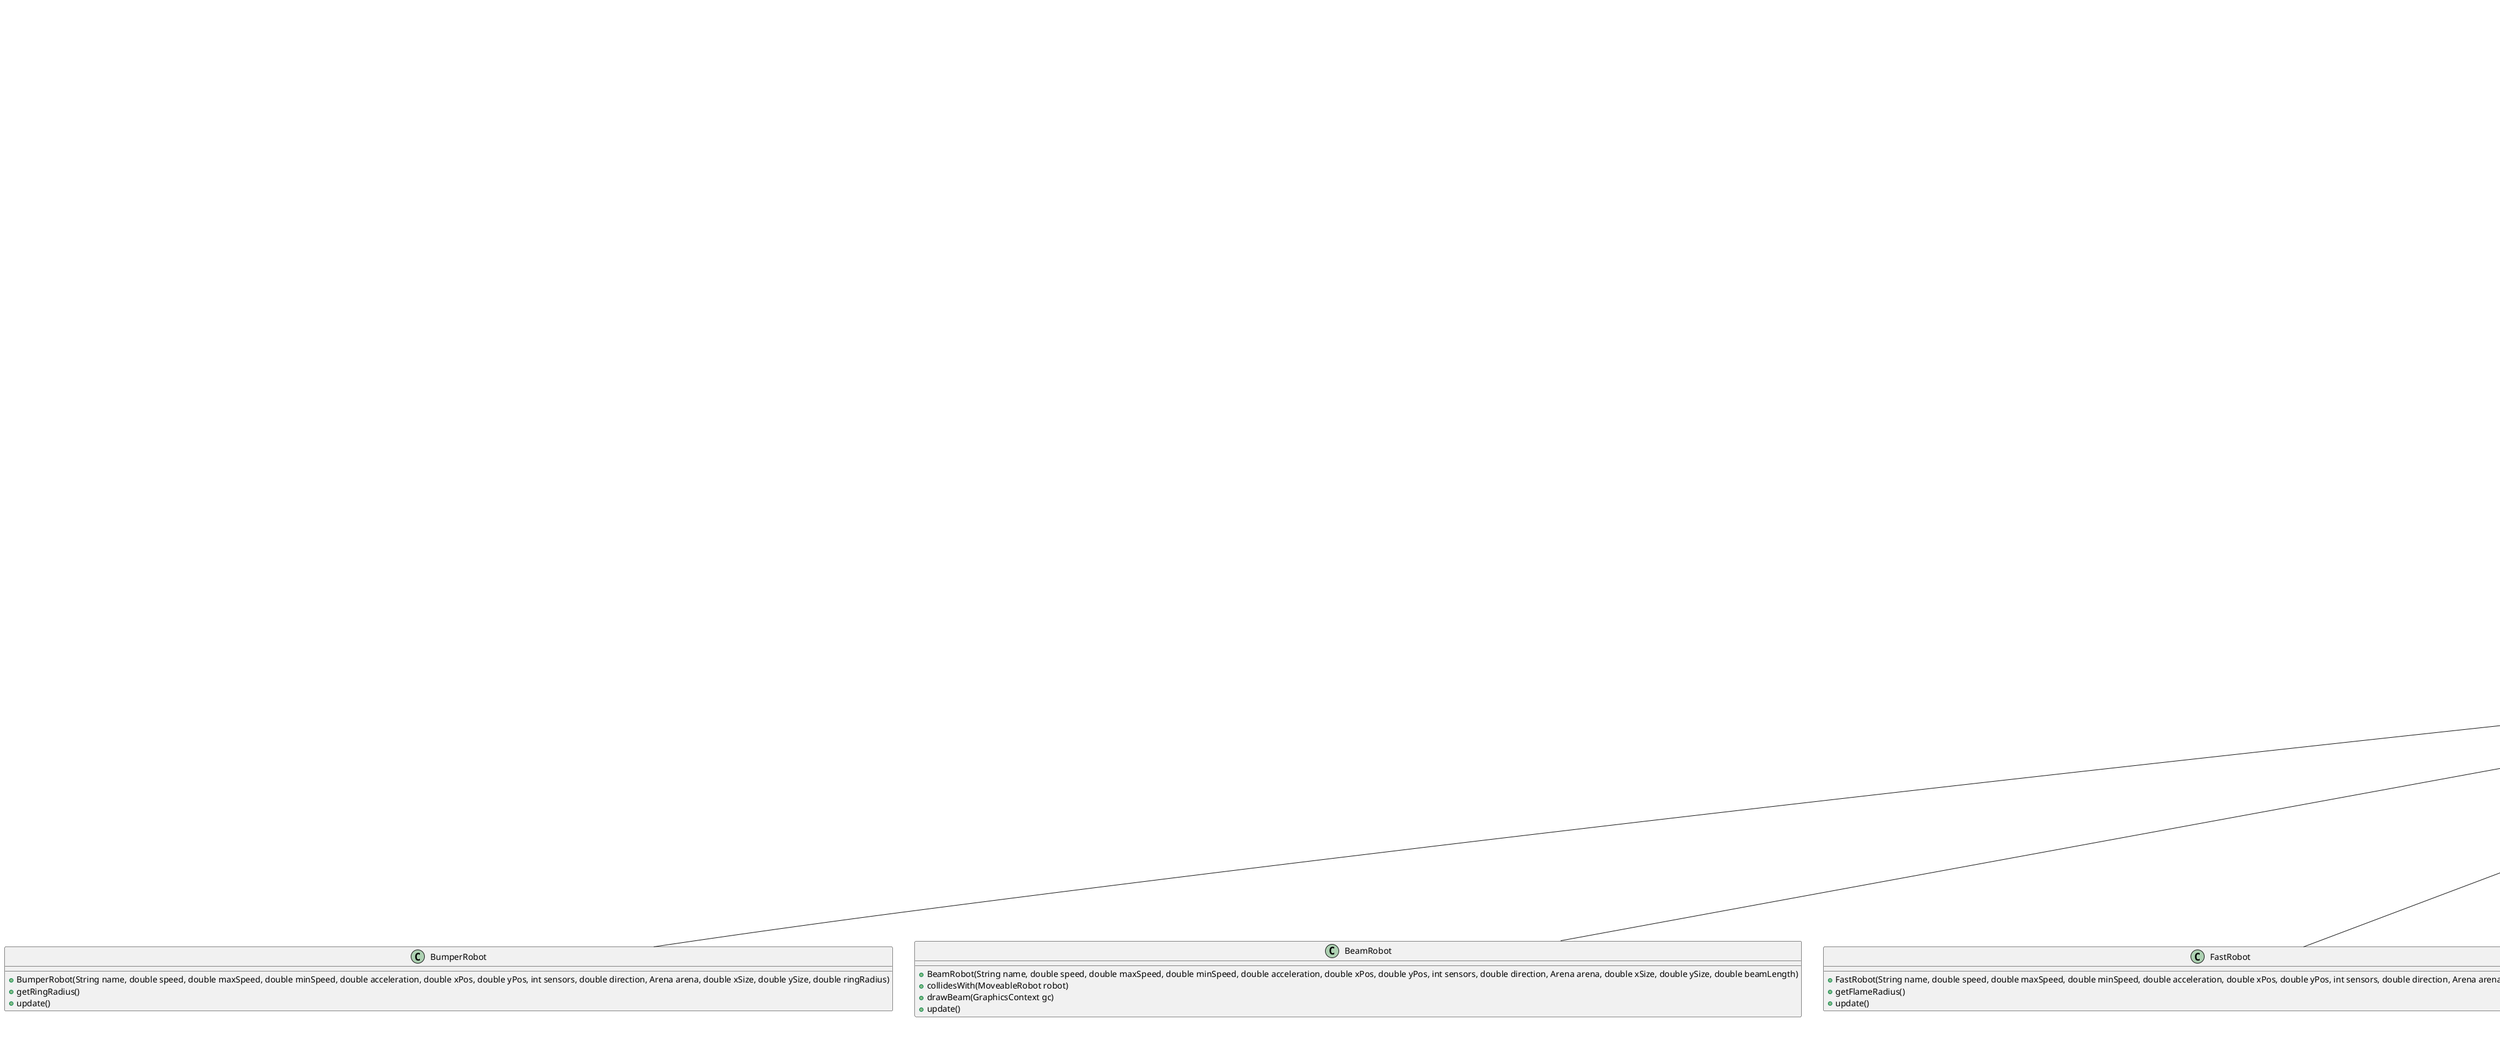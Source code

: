 @startuml
'https://plantuml.com/class-diagram

' Define classes
class Robot {
  - String name
  - double speed
  - double maxSpeed
  - double minSpeed
  - double acceleration
  - double xPos
  - double yPos
  - double xSize
  - double ySize
  - double direction
  + getName()
  + getSpeed()
  + getMaxSpeed()
  + getMinSpeed()
  + getAcceleration()
  + getXPos()
  + getYPos()
  + getXSize()
  + getYSize()
  + getDirection()
  + setSpeed(double speed)
  + setDirection(double direction)
  + setPosition(double x, double y)
  + contains(double x, double y)
}

class MoveableRobot {
  - Arena arena
  - boolean turningLeft
  - boolean turningRight
  - long turningStartTime
  - long turningDuration
  - static final double TURNING_SPEED
  - boolean resumeMovement
  - ScheduledExecutorService scheduler
  - long collisionTimer
  - long currentTime
  - static final long COLLISION_DELAY
  - int consecutiveTurns
  - static final int MAX_CONSECUTIVE_TURNS
  - boolean stuck
  + startTurningLeft(long duration)
  + stopTurningLeft()
  + startTurningRight(long duration)
  + stopTurningRight()
  + update()
  + turnLeft()
  + turnRight()
  + moveForward()
  + handleOutofBounds()
  + startAccelerationTask()
  + stopAccelerationTask()
  + startDeccelerationTask()
  + stopDeccelerationTask()
}

class Arena {
  - int xSize
  - int ySize
  - ArrayList<MoveableRobot> robots
  - ArrayList<Obstacle> obstacles
  + getXSize()
  + getYSize()
  + getRobots()
  + getObstacles()
  + setRobots(ArrayList<MoveableRobot> robots)
  + setObstacles(ArrayList<Obstacle> obstacles)
  + addRobot(MoveableRobot robot)
  + removeRobot(MoveableRobot robot)
  + handleMousePressed(MouseEvent event, UserInterfaceController controller)
  + handleMouseDragged(MouseEvent event, UserInterfaceController controller)
  + handleMouseReleased(MouseEvent event, UserInterfaceController controller)
  + deleteSelected()
  + initializeDefaultArena()
}

class Obstacle {
  - double xPos
  - double yPos
  - double xSize
  - double ySize
  + getXPos()
  + getYPos()
  + getXSize()
  + getYSize()
  + setPosition(double xPos, double yPos)
  + contains(double x, double y)
  + handleCollision(MoveableRobot robot)
}

class BounceObstacle {
  + BounceObstacle(double xPos, double yPos, double xSize, double ySize)
  + getType()
  + handleCollision(MoveableRobot robot)
}

class SlowObstacle {
  + SlowObstacle(double xPos, double yPos, double xSize, double ySize)
  + getType()
  + handleCollision(MoveableRobot robot)
}

class SpeedObstacle {
  + SpeedObstacle(double xPos, double yPos, double xSize, double ySize)
  + getType()
  + handleCollision(MoveableRobot robot)
}

class TeleportObstacle {
  + TeleportObstacle(double xPos, double yPos, double xSize, double ySize, Arena arena)
  + getType()
  + handleCollision(MoveableRobot robot)
}

class BumperRobot {
  + BumperRobot(String name, double speed, double maxSpeed, double minSpeed, double acceleration, double xPos, double yPos, int sensors, double direction, Arena arena, double xSize, double ySize, double ringRadius)
  + getRingRadius()
  + update()
}

class BeamRobot {
  + BeamRobot(String name, double speed, double maxSpeed, double minSpeed, double acceleration, double xPos, double yPos, int sensors, double direction, Arena arena, double xSize, double ySize, double beamLength)
  + collidesWith(MoveableRobot robot)
  + drawBeam(GraphicsContext gc)
  + update()
}

class FastRobot {
  + FastRobot(String name, double speed, double maxSpeed, double minSpeed, double acceleration, double xPos, double yPos, int sensors, double direction, Arena arena, double xSize, double ySize)
  + getFlameRadius()
  + update()
}

class HeavyRobot {
  + HeavyRobot(String name, double speed, double maxSpeed, double minSpeed, double acceleration, double xPos, double yPos, int sensors, double direction, Arena arena, double xSize, double ySize)
  + getWeight()
  + update()
}

class Collision {
  + Collision(int xSize, int ySize, ArrayList<MoveableRobot> robots, ArrayList<Obstacle> obstacles)
  + checkObstacleCollision(MoveableRobot robot, Obstacle obstacle)
  + checkRobotCollision(MoveableRobot robot, MoveableRobot otherRobot)
  + checkBoundaryCollision(MoveableRobot robot)
  + handleCollision(MoveableRobot robot)
}

class FileHandler {
  + saveArena(Arena arena, String filePath)
  + loadArena(String filePath)
  + createRobot(String type, double x, double y, Arena arena)
  + createObstacle(String type, double x, double y, double width, double height, Arena arena)
}

class CustomCanvas {
  + CustomCanvas(Arena arena)
  + getCanvas()
  + setArena(Arena arena)
  + draw(GraphicsContext gc)
  + drawArena(GraphicsContext gc)
  + drawObstacles(GraphicsContext gc)
  + drawSlowObstacle(GraphicsContext gc, SlowObstacle obstacle)
  + drawTeleportObstacle(GraphicsContext gc, TeleportObstacle obstacle)
  + drawSpeedObstacle(GraphicsContext gc, SpeedObstacle obstacle)
  + drawBounceObstacle(GraphicsContext gc, BounceObstacle obstacle)
  + drawRobots(GraphicsContext gc)
  + drawMoveableRobot(GraphicsContext gc, MoveableRobot robot)
  + drawSensorRobot(GraphicsContext gc, SensorRobot robot)
  + drawBumperRobot(GraphicsContext gc, BumperRobot robot)
  + drawBeamRobot(GraphicsContext gc, BeamRobot robot)
  + drawFastRobot(GraphicsContext gc, FastRobot robot)
  + drawHeavyRobot(GraphicsContext gc, HeavyRobot robot)
}

class RobotEventHandler {
  + addEventHandlers(Scene scene, ArrayList<MoveableRobot> robots)
  + checkCollisions(BeamRobot beamRobot, ArrayList<MoveableRobot> robots)
  + updateRobots(ArrayList<MoveableRobot> robots)
}

class SensorRobot {
  + SensorRobot(String name, double speed, double maxSpeed, double minSpeed, double acceleration, double xPos, double yPos, int sensors, double direction, Arena arena, double xSize, double ySize)
  + getWhiskerLength()
  + getLeftWhiskerX()
  + getLeftWhiskerY()
  + getRightWhiskerX()
  + getRightWhiskerY()
  + checkSensors()
  + correctMovement()
  + update()
}

class UserInterfaceController {
  + getCanvas()
  + setArena(Arena arena)
  + setRobots(ArrayList<MoveableRobot> robots)
  + setObstacles(ArrayList<Obstacle> obstacles)
  + setGUI(GUI gui)
  + isRunning()
  + handleAddRobot()
  + addRobotRandomPosition(String robotType)
  + addRobotSpecifiedPosition(String robotType)
  + addRobot(String robotType, int xPos, int yPos)
  + handleRemoveRobot()
  + handleCreateNewArena()
  + handleAddObstacle()
  + addObstacleRandomPosition(String obstacleType)
  + addObstacleSpecifiedPosition(String obstacleType)
  + addObstacle(String obstacleType, int xPos, int yPos, double width, double height)
  + handleRemoveObstacle()
  + intialiseSliders()
  + showAlert(String title, String message)
  + showTextDialog(String title, String message)
  + handleOpenArena()
  + handleSaveArena()
  + handleExit()
  + handleStart()
  + handleStop()
  + handleMousePressed(MouseEvent event)
  + handleMouseDragged(MouseEvent event)
  + handleMouseReleased(MouseEvent event)
  + redrawCanvas()
  + handleDeleteSelected()
  + showAbout()
  + showHelp()
  + handleDefaultArena()
}

class GUI {
  + start(Stage primaryStage)
  + setArena(Arena arena)
  + setRobots(ArrayList<MoveableRobot> robots)
  + getCustomCanvas()
  + createDefaultArena()
  + main(String[] args)
}

class InfoPanel {
  + InfoPanel()
  + updateInfo(Arena arena)
}

' Define relationships
Robot <|-- MoveableRobot
Arena "1" *-- "many" MoveableRobot
Arena "1" *-- "many" Obstacle
Obstacle <|-- BounceObstacle
Obstacle <|-- SlowObstacle
Obstacle <|-- SpeedObstacle
Obstacle <|-- TeleportObstacle
MoveableRobot <|-- BumperRobot
MoveableRobot <|-- BeamRobot
MoveableRobot <|-- FastRobot
MoveableRobot <|-- HeavyRobot
MoveableRobot <|-- SensorRobot
Arena "1" *-- "1" CustomCanvas
Arena "1" *-- "1" InfoPanel
Arena "1" *-- "1" UserInterfaceController
UserInterfaceController "1" *-- "1" GUI
CustomCanvas "1" *-- "1" GUI
RobotEventHandler "1" *-- "many" MoveableRobot
Collision "1" *-- "many" MoveableRobot
Collision "1" *-- "many" Obstacle
FileHandler "1" *-- "1" Arena

@enduml